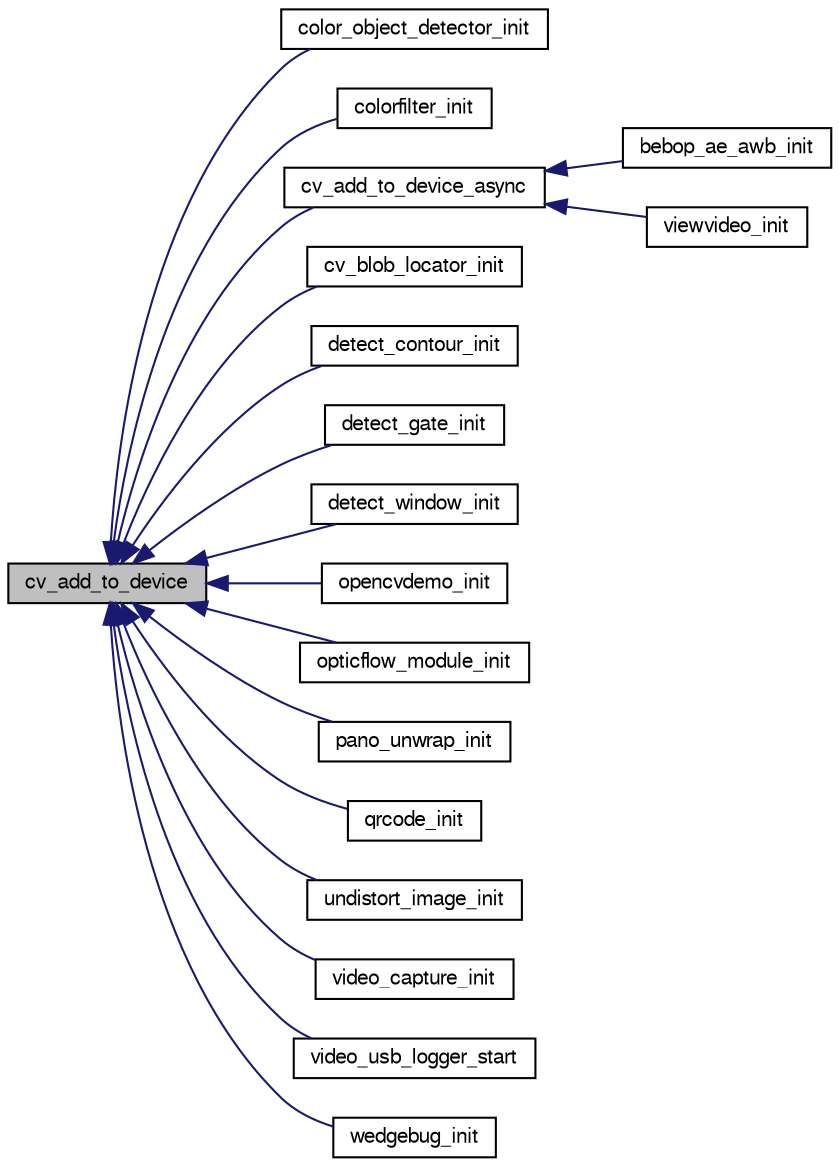 digraph "cv_add_to_device"
{
  edge [fontname="FreeSans",fontsize="10",labelfontname="FreeSans",labelfontsize="10"];
  node [fontname="FreeSans",fontsize="10",shape=record];
  rankdir="LR";
  Node1 [label="cv_add_to_device",height=0.2,width=0.4,color="black", fillcolor="grey75", style="filled", fontcolor="black"];
  Node1 -> Node2 [dir="back",color="midnightblue",fontsize="10",style="solid",fontname="FreeSans"];
  Node2 [label="color_object_detector_init",height=0.2,width=0.4,color="black", fillcolor="white", style="filled",URL="$cv__detect__color__object_8h.html#aaaa68a4d10f42cf735a96f4ab74ec29a"];
  Node1 -> Node3 [dir="back",color="midnightblue",fontsize="10",style="solid",fontname="FreeSans"];
  Node3 [label="colorfilter_init",height=0.2,width=0.4,color="black", fillcolor="white", style="filled",URL="$colorfilter_8h.html#ab8b6b333c3f84d7497aef5629a2e4453"];
  Node1 -> Node4 [dir="back",color="midnightblue",fontsize="10",style="solid",fontname="FreeSans"];
  Node4 [label="cv_add_to_device_async",height=0.2,width=0.4,color="black", fillcolor="white", style="filled",URL="$cv_8h.html#af89655c9c578e838cb71808c422d0b15"];
  Node4 -> Node5 [dir="back",color="midnightblue",fontsize="10",style="solid",fontname="FreeSans"];
  Node5 [label="bebop_ae_awb_init",height=0.2,width=0.4,color="black", fillcolor="white", style="filled",URL="$bebop__ae__awb_8h.html#a488d91f59b9036f352ebc7fcafdedf7b"];
  Node4 -> Node6 [dir="back",color="midnightblue",fontsize="10",style="solid",fontname="FreeSans"];
  Node6 [label="viewvideo_init",height=0.2,width=0.4,color="black", fillcolor="white", style="filled",URL="$viewvideo_8h.html#a8479777ac5ff98cdf58349e741f04005",tooltip="Initialize the view video. "];
  Node1 -> Node7 [dir="back",color="midnightblue",fontsize="10",style="solid",fontname="FreeSans"];
  Node7 [label="cv_blob_locator_init",height=0.2,width=0.4,color="black", fillcolor="white", style="filled",URL="$cv__blob__locator_8h.html#a03040f93fee504200fd409c45f488e4d"];
  Node1 -> Node8 [dir="back",color="midnightblue",fontsize="10",style="solid",fontname="FreeSans"];
  Node8 [label="detect_contour_init",height=0.2,width=0.4,color="black", fillcolor="white", style="filled",URL="$detect__contour_8h.html#a036a42163f78df4cd62571fe108efbf1"];
  Node1 -> Node9 [dir="back",color="midnightblue",fontsize="10",style="solid",fontname="FreeSans"];
  Node9 [label="detect_gate_init",height=0.2,width=0.4,color="black", fillcolor="white", style="filled",URL="$detect__gate_8h.html#afad85937ed43b1d2963bec59f0031ec1"];
  Node1 -> Node10 [dir="back",color="midnightblue",fontsize="10",style="solid",fontname="FreeSans"];
  Node10 [label="detect_window_init",height=0.2,width=0.4,color="black", fillcolor="white", style="filled",URL="$detect__window_8h.html#acd7643219a35e96f1dbd1a28a2c2237e"];
  Node1 -> Node11 [dir="back",color="midnightblue",fontsize="10",style="solid",fontname="FreeSans"];
  Node11 [label="opencvdemo_init",height=0.2,width=0.4,color="black", fillcolor="white", style="filled",URL="$cv__opencvdemo_8h.html#ad6b89073e490f7f45751cf66f4b97c4b"];
  Node1 -> Node12 [dir="back",color="midnightblue",fontsize="10",style="solid",fontname="FreeSans"];
  Node12 [label="opticflow_module_init",height=0.2,width=0.4,color="black", fillcolor="white", style="filled",URL="$opticflow__module_8h.html#a6026660ee86fbb1f72bada581386e6d9",tooltip="Initialize the optical flow module for the bottom camera. "];
  Node1 -> Node13 [dir="back",color="midnightblue",fontsize="10",style="solid",fontname="FreeSans"];
  Node13 [label="pano_unwrap_init",height=0.2,width=0.4,color="black", fillcolor="white", style="filled",URL="$pano__unwrap_8h.html#a03d0332c435b1307c5961073eaa4ff63"];
  Node1 -> Node14 [dir="back",color="midnightblue",fontsize="10",style="solid",fontname="FreeSans"];
  Node14 [label="qrcode_init",height=0.2,width=0.4,color="black", fillcolor="white", style="filled",URL="$qr__code_8h.html#ac2cd906083090c455a8cf7bb2b491dee"];
  Node1 -> Node15 [dir="back",color="midnightblue",fontsize="10",style="solid",fontname="FreeSans"];
  Node15 [label="undistort_image_init",height=0.2,width=0.4,color="black", fillcolor="white", style="filled",URL="$undistort__image_8h.html#a2fe19ff135bf0c4edca40d4f630b973f"];
  Node1 -> Node16 [dir="back",color="midnightblue",fontsize="10",style="solid",fontname="FreeSans"];
  Node16 [label="video_capture_init",height=0.2,width=0.4,color="black", fillcolor="white", style="filled",URL="$video__capture_8h.html#afd5936d0a4d5e8abd118dfac97638829"];
  Node1 -> Node17 [dir="back",color="midnightblue",fontsize="10",style="solid",fontname="FreeSans"];
  Node17 [label="video_usb_logger_start",height=0.2,width=0.4,color="black", fillcolor="white", style="filled",URL="$video__usb__logger_8h.html#a371634939fbb925daf5f698a8f9fad1f",tooltip="Start the file logger and open a new file. "];
  Node1 -> Node18 [dir="back",color="midnightblue",fontsize="10",style="solid",fontname="FreeSans"];
  Node18 [label="wedgebug_init",height=0.2,width=0.4,color="black", fillcolor="white", style="filled",URL="$wedgebug_8h.html#aa5dd4cdf2fa1c2edd243c2e1f6cdf95c"];
}
